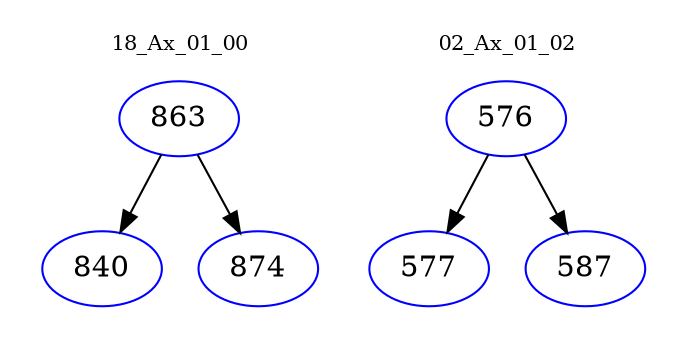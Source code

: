digraph{
subgraph cluster_0 {
color = white
label = "18_Ax_01_00";
fontsize=10;
T0_863 [label="863", color="blue"]
T0_863 -> T0_840 [color="black"]
T0_840 [label="840", color="blue"]
T0_863 -> T0_874 [color="black"]
T0_874 [label="874", color="blue"]
}
subgraph cluster_1 {
color = white
label = "02_Ax_01_02";
fontsize=10;
T1_576 [label="576", color="blue"]
T1_576 -> T1_577 [color="black"]
T1_577 [label="577", color="blue"]
T1_576 -> T1_587 [color="black"]
T1_587 [label="587", color="blue"]
}
}

